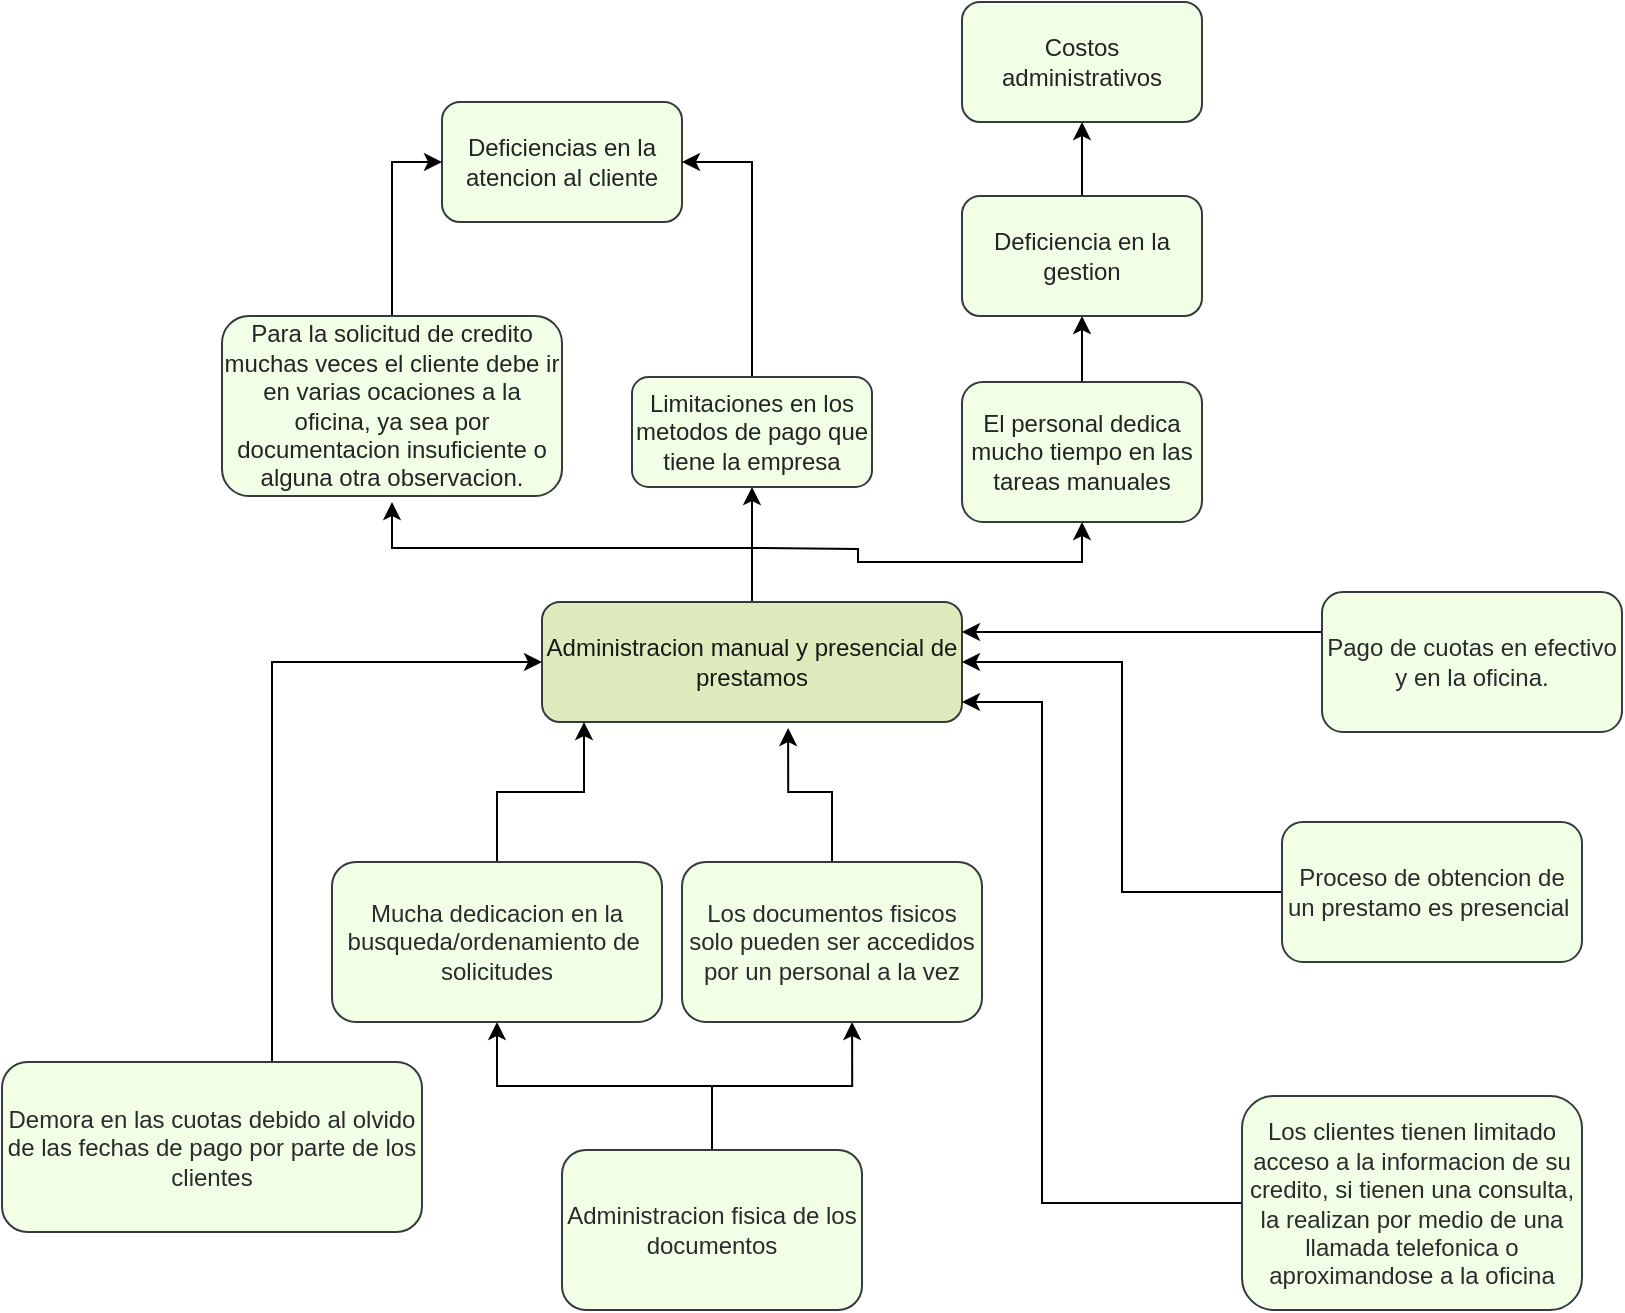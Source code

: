 <mxfile>
    <diagram id="1X4fD_d9n7KFR5atu9PI" name="Page-1">
        <mxGraphModel dx="1881" dy="1690" grid="1" gridSize="10" guides="1" tooltips="1" connect="1" arrows="1" fold="1" page="1" pageScale="1" pageWidth="850" pageHeight="1100" math="0" shadow="0">
            <root>
                <mxCell id="0"/>
                <mxCell id="1" parent="0"/>
                <mxCell id="39" style="edgeStyle=orthogonalEdgeStyle;rounded=0;orthogonalLoop=1;jettySize=auto;html=1;entryX=0.5;entryY=1;entryDx=0;entryDy=0;" parent="1" target="29" edge="1">
                    <mxGeometry relative="1" as="geometry">
                        <mxPoint x="355" y="223" as="sourcePoint"/>
                        <mxPoint x="520" y="168" as="targetPoint"/>
                    </mxGeometry>
                </mxCell>
                <mxCell id="40" style="edgeStyle=orthogonalEdgeStyle;rounded=0;orthogonalLoop=1;jettySize=auto;html=1;entryX=0.5;entryY=1;entryDx=0;entryDy=0;" parent="1" source="2" target="28" edge="1">
                    <mxGeometry relative="1" as="geometry"/>
                </mxCell>
                <mxCell id="41" style="edgeStyle=orthogonalEdgeStyle;rounded=0;orthogonalLoop=1;jettySize=auto;html=1;" parent="1" edge="1">
                    <mxGeometry relative="1" as="geometry">
                        <mxPoint x="355" y="253" as="sourcePoint"/>
                        <mxPoint x="175" y="200" as="targetPoint"/>
                        <Array as="points">
                            <mxPoint x="355" y="223"/>
                            <mxPoint x="175" y="223"/>
                        </Array>
                    </mxGeometry>
                </mxCell>
                <mxCell id="2" value="Administracion manual y presencial de prestamos" style="rounded=1;whiteSpace=wrap;html=1;strokeColor=#36393d;fontColor=#191919;fillColor=#DEEBBC;" parent="1" vertex="1">
                    <mxGeometry x="250" y="250" width="210" height="60" as="geometry"/>
                </mxCell>
                <mxCell id="52" style="edgeStyle=orthogonalEdgeStyle;rounded=0;orthogonalLoop=1;jettySize=auto;html=1;entryX=0.567;entryY=1;entryDx=0;entryDy=0;entryPerimeter=0;" parent="1" source="5" target="48" edge="1">
                    <mxGeometry relative="1" as="geometry"/>
                </mxCell>
                <mxCell id="55" value="" style="edgeStyle=orthogonalEdgeStyle;rounded=0;orthogonalLoop=1;jettySize=auto;html=1;" parent="1" source="5" target="7" edge="1">
                    <mxGeometry relative="1" as="geometry"/>
                </mxCell>
                <mxCell id="5" value="Administracion fisica de los documentos" style="rounded=1;whiteSpace=wrap;html=1;strokeColor=#36393d;fontColor=#2B2B2B;fillColor=#F0FFE6;" parent="1" vertex="1">
                    <mxGeometry x="260" y="524" width="150" height="80" as="geometry"/>
                </mxCell>
                <mxCell id="18" style="edgeStyle=orthogonalEdgeStyle;rounded=0;orthogonalLoop=1;jettySize=auto;html=1;fontColor=#2B2B2B;entryX=1;entryY=0.5;entryDx=0;entryDy=0;" parent="1" edge="1">
                    <mxGeometry relative="1" as="geometry">
                        <mxPoint x="460" y="265" as="targetPoint"/>
                        <mxPoint x="640" y="265" as="sourcePoint"/>
                    </mxGeometry>
                </mxCell>
                <mxCell id="6" value="Pago de cuotas en efectivo y en la oficina." style="rounded=1;whiteSpace=wrap;html=1;strokeColor=#36393d;fontColor=#2B2B2B;fillColor=#F0FFE6;" parent="1" vertex="1">
                    <mxGeometry x="640" y="245" width="150" height="70" as="geometry"/>
                </mxCell>
                <mxCell id="51" style="edgeStyle=orthogonalEdgeStyle;rounded=0;orthogonalLoop=1;jettySize=auto;html=1;entryX=0.1;entryY=1;entryDx=0;entryDy=0;entryPerimeter=0;" parent="1" source="7" target="2" edge="1">
                    <mxGeometry relative="1" as="geometry"/>
                </mxCell>
                <mxCell id="7" value="Mucha dedicacion en la busqueda/ordenamiento de&amp;nbsp; solicitudes" style="rounded=1;whiteSpace=wrap;html=1;strokeColor=#36393d;fontColor=#2B2B2B;fillColor=#F0FFE6;" parent="1" vertex="1">
                    <mxGeometry x="145" y="380" width="165" height="80" as="geometry"/>
                </mxCell>
                <mxCell id="21" style="edgeStyle=orthogonalEdgeStyle;rounded=0;orthogonalLoop=1;jettySize=auto;html=1;entryX=0;entryY=0.5;entryDx=0;entryDy=0;fontColor=#2B2B2B;exitX=0.5;exitY=0;exitDx=0;exitDy=0;" parent="1" source="10" target="2" edge="1">
                    <mxGeometry relative="1" as="geometry">
                        <Array as="points">
                            <mxPoint x="115" y="280"/>
                        </Array>
                    </mxGeometry>
                </mxCell>
                <mxCell id="10" value="Demora en las cuotas debido al olvido de las fechas de pago por parte de los clientes" style="rounded=1;whiteSpace=wrap;html=1;strokeColor=#36393d;fontColor=#2B2B2B;fillColor=#F0FFE6;" parent="1" vertex="1">
                    <mxGeometry x="-20" y="480" width="210" height="85" as="geometry"/>
                </mxCell>
                <mxCell id="56" style="edgeStyle=orthogonalEdgeStyle;rounded=0;orthogonalLoop=1;jettySize=auto;html=1;" parent="1" source="12" target="2" edge="1">
                    <mxGeometry relative="1" as="geometry">
                        <Array as="points">
                            <mxPoint x="500" y="551"/>
                            <mxPoint x="500" y="300"/>
                        </Array>
                    </mxGeometry>
                </mxCell>
                <mxCell id="12" value="Los clientes tienen limitado acceso a la informacion de su credito, si tienen una consulta, la realizan por medio de una llamada telefonica o aproximandose a la oficina" style="rounded=1;whiteSpace=wrap;html=1;strokeColor=#36393d;fontColor=#2B2B2B;fillColor=#F0FFE6;" parent="1" vertex="1">
                    <mxGeometry x="600" y="497" width="170" height="107" as="geometry"/>
                </mxCell>
                <mxCell id="57" style="edgeStyle=orthogonalEdgeStyle;rounded=0;orthogonalLoop=1;jettySize=auto;html=1;entryX=1;entryY=0.5;entryDx=0;entryDy=0;" parent="1" source="17" target="2" edge="1">
                    <mxGeometry relative="1" as="geometry"/>
                </mxCell>
                <mxCell id="17" value="Proceso de obtencion de un prestamo es presencial&amp;nbsp;" style="rounded=1;whiteSpace=wrap;html=1;strokeColor=#36393d;fontColor=#2B2B2B;fillColor=#F0FFE6;" parent="1" vertex="1">
                    <mxGeometry x="620" y="360" width="150" height="70" as="geometry"/>
                </mxCell>
                <mxCell id="25" value="Deficiencias en la atencion al cliente" style="rounded=1;whiteSpace=wrap;html=1;strokeColor=#36393d;fontColor=#242424;fillColor=#F0FFE6;" parent="1" vertex="1">
                    <mxGeometry x="200" width="120" height="60" as="geometry"/>
                </mxCell>
                <mxCell id="44" style="edgeStyle=orthogonalEdgeStyle;rounded=0;orthogonalLoop=1;jettySize=auto;html=1;entryX=0;entryY=0.5;entryDx=0;entryDy=0;" parent="1" source="27" target="25" edge="1">
                    <mxGeometry relative="1" as="geometry"/>
                </mxCell>
                <mxCell id="27" value="Para la solicitud de credito muchas veces el cliente debe ir en varias ocaciones a la oficina, ya sea por documentacion insuficiente o alguna otra observacion." style="rounded=1;whiteSpace=wrap;html=1;strokeColor=#36393d;fontColor=#242424;fillColor=#F0FFE6;" parent="1" vertex="1">
                    <mxGeometry x="90" y="107" width="170" height="90" as="geometry"/>
                </mxCell>
                <mxCell id="43" style="edgeStyle=orthogonalEdgeStyle;rounded=0;orthogonalLoop=1;jettySize=auto;html=1;entryX=1;entryY=0.5;entryDx=0;entryDy=0;" parent="1" source="28" target="25" edge="1">
                    <mxGeometry relative="1" as="geometry">
                        <mxPoint x="340" y="50" as="targetPoint"/>
                    </mxGeometry>
                </mxCell>
                <mxCell id="28" value="Limitaciones en los metodos de pago que tiene la empresa" style="rounded=1;whiteSpace=wrap;html=1;strokeColor=#36393d;fontColor=#242424;fillColor=#F0FFE6;" parent="1" vertex="1">
                    <mxGeometry x="295" y="137.5" width="120" height="55" as="geometry"/>
                </mxCell>
                <mxCell id="46" style="edgeStyle=orthogonalEdgeStyle;rounded=0;orthogonalLoop=1;jettySize=auto;html=1;entryX=0.5;entryY=1;entryDx=0;entryDy=0;" parent="1" source="29" target="45" edge="1">
                    <mxGeometry relative="1" as="geometry"/>
                </mxCell>
                <mxCell id="29" value="El personal dedica mucho tiempo en las tareas manuales" style="rounded=1;whiteSpace=wrap;html=1;strokeColor=#36393d;fontColor=#242424;fillColor=#F0FFE6;" parent="1" vertex="1">
                    <mxGeometry x="460" y="140" width="120" height="70" as="geometry"/>
                </mxCell>
                <mxCell id="34" value="Costos administrativos" style="rounded=1;whiteSpace=wrap;html=1;strokeColor=#36393d;fontColor=#242424;fillColor=#F0FFE6;" parent="1" vertex="1">
                    <mxGeometry x="460" y="-50" width="120" height="60" as="geometry"/>
                </mxCell>
                <mxCell id="47" style="edgeStyle=orthogonalEdgeStyle;rounded=0;orthogonalLoop=1;jettySize=auto;html=1;entryX=0.5;entryY=1;entryDx=0;entryDy=0;" parent="1" source="45" target="34" edge="1">
                    <mxGeometry relative="1" as="geometry"/>
                </mxCell>
                <mxCell id="45" value="Deficiencia en la gestion" style="rounded=1;whiteSpace=wrap;html=1;strokeColor=#36393d;fontColor=#242424;fillColor=#F0FFE6;" parent="1" vertex="1">
                    <mxGeometry x="460" y="47" width="120" height="60" as="geometry"/>
                </mxCell>
                <mxCell id="53" style="edgeStyle=orthogonalEdgeStyle;rounded=0;orthogonalLoop=1;jettySize=auto;html=1;entryX=0.586;entryY=1.05;entryDx=0;entryDy=0;entryPerimeter=0;" parent="1" source="48" target="2" edge="1">
                    <mxGeometry relative="1" as="geometry"/>
                </mxCell>
                <mxCell id="48" value="Los documentos fisicos solo pueden ser accedidos por un personal a la vez" style="rounded=1;whiteSpace=wrap;html=1;strokeColor=#36393d;fontColor=#2B2B2B;fillColor=#F0FFE6;" parent="1" vertex="1">
                    <mxGeometry x="320" y="380" width="150" height="80" as="geometry"/>
                </mxCell>
            </root>
        </mxGraphModel>
    </diagram>
</mxfile>